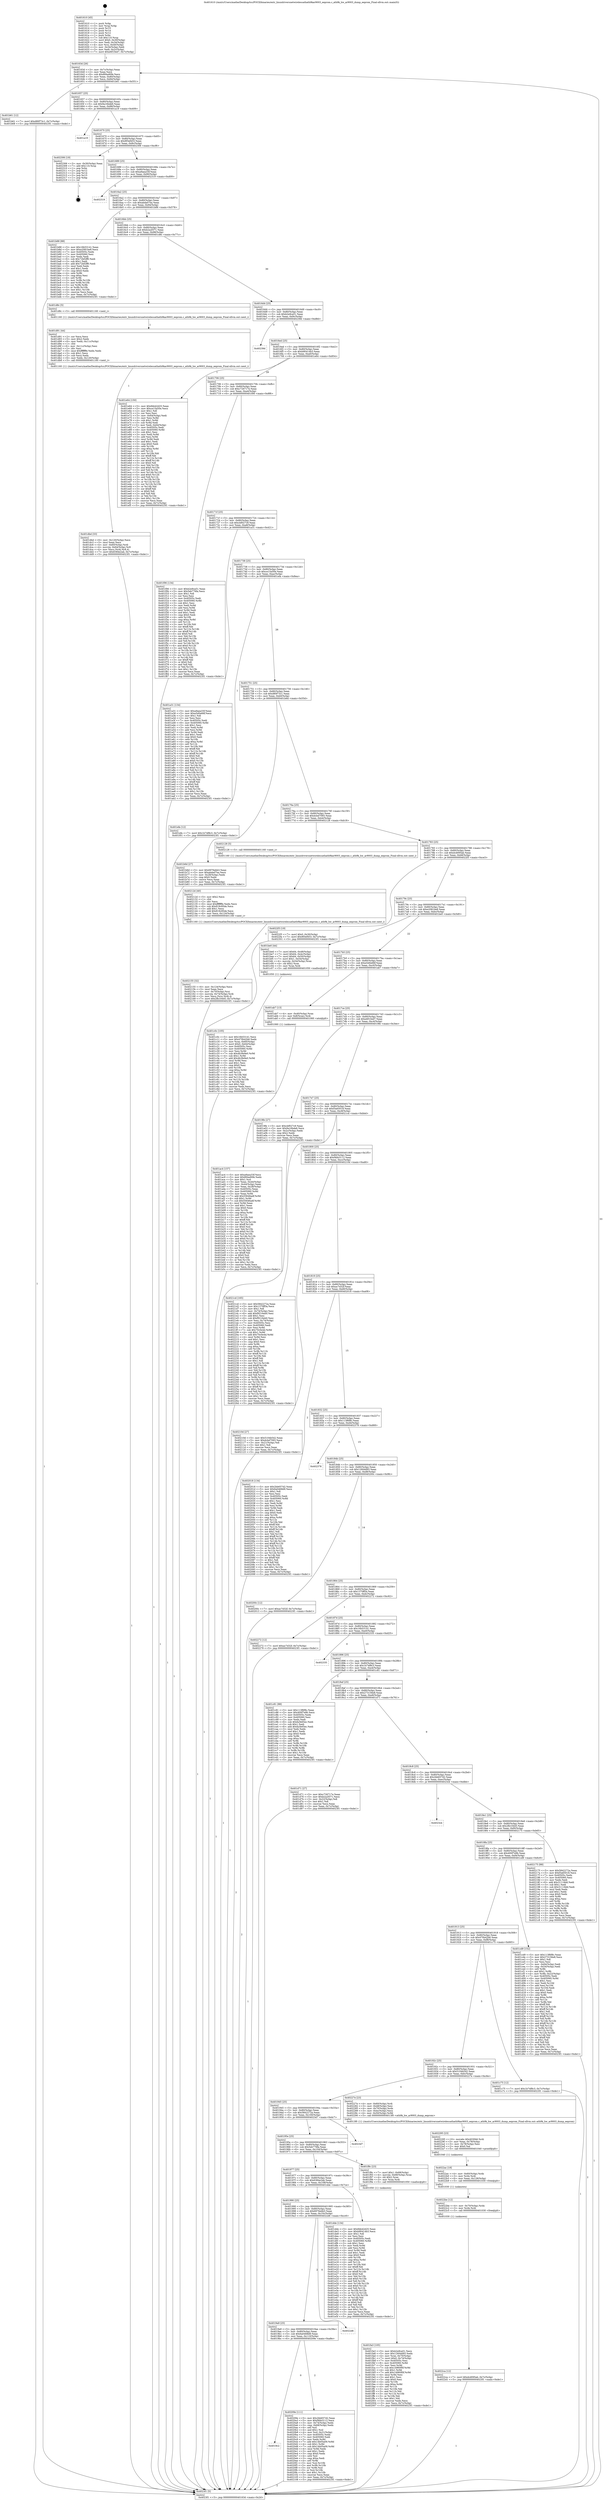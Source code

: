 digraph "0x401610" {
  label = "0x401610 (/mnt/c/Users/mathe/Desktop/tcc/POCII/binaries/extr_linuxdriversnetwirelessathath9kar9003_eeprom.c_ath9k_hw_ar9003_dump_eeprom_Final-ollvm.out::main(0))"
  labelloc = "t"
  node[shape=record]

  Entry [label="",width=0.3,height=0.3,shape=circle,fillcolor=black,style=filled]
  "0x40163d" [label="{
     0x40163d [26]\l
     | [instrs]\l
     &nbsp;&nbsp;0x40163d \<+3\>: mov -0x7c(%rbp),%eax\l
     &nbsp;&nbsp;0x401640 \<+2\>: mov %eax,%ecx\l
     &nbsp;&nbsp;0x401642 \<+6\>: sub $0x894a90fe,%ecx\l
     &nbsp;&nbsp;0x401648 \<+3\>: mov %eax,-0x80(%rbp)\l
     &nbsp;&nbsp;0x40164b \<+6\>: mov %ecx,-0x84(%rbp)\l
     &nbsp;&nbsp;0x401651 \<+6\>: je 0000000000401b61 \<main+0x551\>\l
  }"]
  "0x401b61" [label="{
     0x401b61 [12]\l
     | [instrs]\l
     &nbsp;&nbsp;0x401b61 \<+7\>: movl $0xd80f73c1,-0x7c(%rbp)\l
     &nbsp;&nbsp;0x401b68 \<+5\>: jmp 00000000004023f1 \<main+0xde1\>\l
  }"]
  "0x401657" [label="{
     0x401657 [25]\l
     | [instrs]\l
     &nbsp;&nbsp;0x401657 \<+5\>: jmp 000000000040165c \<main+0x4c\>\l
     &nbsp;&nbsp;0x40165c \<+3\>: mov -0x80(%rbp),%eax\l
     &nbsp;&nbsp;0x40165f \<+5\>: sub $0x9a16bde6,%eax\l
     &nbsp;&nbsp;0x401664 \<+6\>: mov %eax,-0x88(%rbp)\l
     &nbsp;&nbsp;0x40166a \<+6\>: je 0000000000401a19 \<main+0x409\>\l
  }"]
  Exit [label="",width=0.3,height=0.3,shape=circle,fillcolor=black,style=filled,peripheries=2]
  "0x401a19" [label="{
     0x401a19\l
  }", style=dashed]
  "0x401670" [label="{
     0x401670 [25]\l
     | [instrs]\l
     &nbsp;&nbsp;0x401670 \<+5\>: jmp 0000000000401675 \<main+0x65\>\l
     &nbsp;&nbsp;0x401675 \<+3\>: mov -0x80(%rbp),%eax\l
     &nbsp;&nbsp;0x401678 \<+5\>: sub $0x9f3ef453,%eax\l
     &nbsp;&nbsp;0x40167d \<+6\>: mov %eax,-0x8c(%rbp)\l
     &nbsp;&nbsp;0x401683 \<+6\>: je 0000000000402306 \<main+0xcf6\>\l
  }"]
  "0x4022ca" [label="{
     0x4022ca [12]\l
     | [instrs]\l
     &nbsp;&nbsp;0x4022ca \<+7\>: movl $0xdcd095ab,-0x7c(%rbp)\l
     &nbsp;&nbsp;0x4022d1 \<+5\>: jmp 00000000004023f1 \<main+0xde1\>\l
  }"]
  "0x402306" [label="{
     0x402306 [19]\l
     | [instrs]\l
     &nbsp;&nbsp;0x402306 \<+3\>: mov -0x30(%rbp),%eax\l
     &nbsp;&nbsp;0x402309 \<+7\>: add $0x110,%rsp\l
     &nbsp;&nbsp;0x402310 \<+1\>: pop %rbx\l
     &nbsp;&nbsp;0x402311 \<+2\>: pop %r12\l
     &nbsp;&nbsp;0x402313 \<+2\>: pop %r14\l
     &nbsp;&nbsp;0x402315 \<+2\>: pop %r15\l
     &nbsp;&nbsp;0x402317 \<+1\>: pop %rbp\l
     &nbsp;&nbsp;0x402318 \<+1\>: ret\l
  }"]
  "0x401689" [label="{
     0x401689 [25]\l
     | [instrs]\l
     &nbsp;&nbsp;0x401689 \<+5\>: jmp 000000000040168e \<main+0x7e\>\l
     &nbsp;&nbsp;0x40168e \<+3\>: mov -0x80(%rbp),%eax\l
     &nbsp;&nbsp;0x401691 \<+5\>: sub $0xa9aea33f,%eax\l
     &nbsp;&nbsp;0x401696 \<+6\>: mov %eax,-0x90(%rbp)\l
     &nbsp;&nbsp;0x40169c \<+6\>: je 0000000000402319 \<main+0xd09\>\l
  }"]
  "0x4022be" [label="{
     0x4022be [12]\l
     | [instrs]\l
     &nbsp;&nbsp;0x4022be \<+4\>: mov -0x70(%rbp),%rdx\l
     &nbsp;&nbsp;0x4022c2 \<+3\>: mov %rdx,%rdi\l
     &nbsp;&nbsp;0x4022c5 \<+5\>: call 0000000000401030 \<free@plt\>\l
     | [calls]\l
     &nbsp;&nbsp;0x401030 \{1\} (unknown)\l
  }"]
  "0x402319" [label="{
     0x402319\l
  }", style=dashed]
  "0x4016a2" [label="{
     0x4016a2 [25]\l
     | [instrs]\l
     &nbsp;&nbsp;0x4016a2 \<+5\>: jmp 00000000004016a7 \<main+0x97\>\l
     &nbsp;&nbsp;0x4016a7 \<+3\>: mov -0x80(%rbp),%eax\l
     &nbsp;&nbsp;0x4016aa \<+5\>: sub $0xabda07ea,%eax\l
     &nbsp;&nbsp;0x4016af \<+6\>: mov %eax,-0x94(%rbp)\l
     &nbsp;&nbsp;0x4016b5 \<+6\>: je 0000000000401b88 \<main+0x578\>\l
  }"]
  "0x4022ac" [label="{
     0x4022ac [18]\l
     | [instrs]\l
     &nbsp;&nbsp;0x4022ac \<+4\>: mov -0x60(%rbp),%rdx\l
     &nbsp;&nbsp;0x4022b0 \<+3\>: mov %rdx,%rdi\l
     &nbsp;&nbsp;0x4022b3 \<+6\>: mov %eax,-0x128(%rbp)\l
     &nbsp;&nbsp;0x4022b9 \<+5\>: call 0000000000401030 \<free@plt\>\l
     | [calls]\l
     &nbsp;&nbsp;0x401030 \{1\} (unknown)\l
  }"]
  "0x401b88" [label="{
     0x401b88 [88]\l
     | [instrs]\l
     &nbsp;&nbsp;0x401b88 \<+5\>: mov $0x16b53141,%eax\l
     &nbsp;&nbsp;0x401b8d \<+5\>: mov $0xe2081be8,%ecx\l
     &nbsp;&nbsp;0x401b92 \<+7\>: mov 0x40505c,%edx\l
     &nbsp;&nbsp;0x401b99 \<+7\>: mov 0x405060,%esi\l
     &nbsp;&nbsp;0x401ba0 \<+2\>: mov %edx,%edi\l
     &nbsp;&nbsp;0x401ba2 \<+6\>: sub $0x72bf2ff0,%edi\l
     &nbsp;&nbsp;0x401ba8 \<+3\>: sub $0x1,%edi\l
     &nbsp;&nbsp;0x401bab \<+6\>: add $0x72bf2ff0,%edi\l
     &nbsp;&nbsp;0x401bb1 \<+3\>: imul %edi,%edx\l
     &nbsp;&nbsp;0x401bb4 \<+3\>: and $0x1,%edx\l
     &nbsp;&nbsp;0x401bb7 \<+3\>: cmp $0x0,%edx\l
     &nbsp;&nbsp;0x401bba \<+4\>: sete %r8b\l
     &nbsp;&nbsp;0x401bbe \<+3\>: cmp $0xa,%esi\l
     &nbsp;&nbsp;0x401bc1 \<+4\>: setl %r9b\l
     &nbsp;&nbsp;0x401bc5 \<+3\>: mov %r8b,%r10b\l
     &nbsp;&nbsp;0x401bc8 \<+3\>: and %r9b,%r10b\l
     &nbsp;&nbsp;0x401bcb \<+3\>: xor %r9b,%r8b\l
     &nbsp;&nbsp;0x401bce \<+3\>: or %r8b,%r10b\l
     &nbsp;&nbsp;0x401bd1 \<+4\>: test $0x1,%r10b\l
     &nbsp;&nbsp;0x401bd5 \<+3\>: cmovne %ecx,%eax\l
     &nbsp;&nbsp;0x401bd8 \<+3\>: mov %eax,-0x7c(%rbp)\l
     &nbsp;&nbsp;0x401bdb \<+5\>: jmp 00000000004023f1 \<main+0xde1\>\l
  }"]
  "0x4016bb" [label="{
     0x4016bb [25]\l
     | [instrs]\l
     &nbsp;&nbsp;0x4016bb \<+5\>: jmp 00000000004016c0 \<main+0xb0\>\l
     &nbsp;&nbsp;0x4016c0 \<+3\>: mov -0x80(%rbp),%eax\l
     &nbsp;&nbsp;0x4016c3 \<+5\>: sub $0xb2a2f371,%eax\l
     &nbsp;&nbsp;0x4016c8 \<+6\>: mov %eax,-0x98(%rbp)\l
     &nbsp;&nbsp;0x4016ce \<+6\>: je 0000000000401d8c \<main+0x77c\>\l
  }"]
  "0x402295" [label="{
     0x402295 [23]\l
     | [instrs]\l
     &nbsp;&nbsp;0x402295 \<+10\>: movabs $0x4030b6,%rdi\l
     &nbsp;&nbsp;0x40229f \<+3\>: mov %eax,-0x78(%rbp)\l
     &nbsp;&nbsp;0x4022a2 \<+3\>: mov -0x78(%rbp),%esi\l
     &nbsp;&nbsp;0x4022a5 \<+2\>: mov $0x0,%al\l
     &nbsp;&nbsp;0x4022a7 \<+5\>: call 0000000000401040 \<printf@plt\>\l
     | [calls]\l
     &nbsp;&nbsp;0x401040 \{1\} (unknown)\l
  }"]
  "0x401d8c" [label="{
     0x401d8c [5]\l
     | [instrs]\l
     &nbsp;&nbsp;0x401d8c \<+5\>: call 0000000000401160 \<next_i\>\l
     | [calls]\l
     &nbsp;&nbsp;0x401160 \{1\} (/mnt/c/Users/mathe/Desktop/tcc/POCII/binaries/extr_linuxdriversnetwirelessathath9kar9003_eeprom.c_ath9k_hw_ar9003_dump_eeprom_Final-ollvm.out::next_i)\l
  }"]
  "0x4016d4" [label="{
     0x4016d4 [25]\l
     | [instrs]\l
     &nbsp;&nbsp;0x4016d4 \<+5\>: jmp 00000000004016d9 \<main+0xc9\>\l
     &nbsp;&nbsp;0x4016d9 \<+3\>: mov -0x80(%rbp),%eax\l
     &nbsp;&nbsp;0x4016dc \<+5\>: sub $0xb2e9ca51,%eax\l
     &nbsp;&nbsp;0x4016e1 \<+6\>: mov %eax,-0x9c(%rbp)\l
     &nbsp;&nbsp;0x4016e7 \<+6\>: je 000000000040239d \<main+0xd8d\>\l
  }"]
  "0x402155" [label="{
     0x402155 [32]\l
     | [instrs]\l
     &nbsp;&nbsp;0x402155 \<+6\>: mov -0x124(%rbp),%ecx\l
     &nbsp;&nbsp;0x40215b \<+3\>: imul %eax,%ecx\l
     &nbsp;&nbsp;0x40215e \<+4\>: mov -0x70(%rbp),%rsi\l
     &nbsp;&nbsp;0x402162 \<+4\>: movslq -0x74(%rbp),%rdi\l
     &nbsp;&nbsp;0x402166 \<+3\>: mov %ecx,(%rsi,%rdi,4)\l
     &nbsp;&nbsp;0x402169 \<+7\>: movl $0x2fb10445,-0x7c(%rbp)\l
     &nbsp;&nbsp;0x402170 \<+5\>: jmp 00000000004023f1 \<main+0xde1\>\l
  }"]
  "0x40239d" [label="{
     0x40239d\l
  }", style=dashed]
  "0x4016ed" [label="{
     0x4016ed [25]\l
     | [instrs]\l
     &nbsp;&nbsp;0x4016ed \<+5\>: jmp 00000000004016f2 \<main+0xe2\>\l
     &nbsp;&nbsp;0x4016f2 \<+3\>: mov -0x80(%rbp),%eax\l
     &nbsp;&nbsp;0x4016f5 \<+5\>: sub $0xb90414b3,%eax\l
     &nbsp;&nbsp;0x4016fa \<+6\>: mov %eax,-0xa0(%rbp)\l
     &nbsp;&nbsp;0x401700 \<+6\>: je 0000000000401e64 \<main+0x854\>\l
  }"]
  "0x40212d" [label="{
     0x40212d [40]\l
     | [instrs]\l
     &nbsp;&nbsp;0x40212d \<+5\>: mov $0x2,%ecx\l
     &nbsp;&nbsp;0x402132 \<+1\>: cltd\l
     &nbsp;&nbsp;0x402133 \<+2\>: idiv %ecx\l
     &nbsp;&nbsp;0x402135 \<+6\>: imul $0xfffffffe,%edx,%ecx\l
     &nbsp;&nbsp;0x40213b \<+6\>: sub $0x819c95de,%ecx\l
     &nbsp;&nbsp;0x402141 \<+3\>: add $0x1,%ecx\l
     &nbsp;&nbsp;0x402144 \<+6\>: add $0x819c95de,%ecx\l
     &nbsp;&nbsp;0x40214a \<+6\>: mov %ecx,-0x124(%rbp)\l
     &nbsp;&nbsp;0x402150 \<+5\>: call 0000000000401160 \<next_i\>\l
     | [calls]\l
     &nbsp;&nbsp;0x401160 \{1\} (/mnt/c/Users/mathe/Desktop/tcc/POCII/binaries/extr_linuxdriversnetwirelessathath9kar9003_eeprom.c_ath9k_hw_ar9003_dump_eeprom_Final-ollvm.out::next_i)\l
  }"]
  "0x401e64" [label="{
     0x401e64 [150]\l
     | [instrs]\l
     &nbsp;&nbsp;0x401e64 \<+5\>: mov $0x6bb42d25,%eax\l
     &nbsp;&nbsp;0x401e69 \<+5\>: mov $0xce15a50e,%ecx\l
     &nbsp;&nbsp;0x401e6e \<+2\>: mov $0x1,%dl\l
     &nbsp;&nbsp;0x401e70 \<+2\>: xor %esi,%esi\l
     &nbsp;&nbsp;0x401e72 \<+3\>: mov -0x64(%rbp),%edi\l
     &nbsp;&nbsp;0x401e75 \<+3\>: mov %esi,%r8d\l
     &nbsp;&nbsp;0x401e78 \<+4\>: sub $0x1,%r8d\l
     &nbsp;&nbsp;0x401e7c \<+3\>: sub %r8d,%edi\l
     &nbsp;&nbsp;0x401e7f \<+3\>: mov %edi,-0x64(%rbp)\l
     &nbsp;&nbsp;0x401e82 \<+7\>: mov 0x40505c,%edi\l
     &nbsp;&nbsp;0x401e89 \<+8\>: mov 0x405060,%r8d\l
     &nbsp;&nbsp;0x401e91 \<+3\>: sub $0x1,%esi\l
     &nbsp;&nbsp;0x401e94 \<+3\>: mov %edi,%r9d\l
     &nbsp;&nbsp;0x401e97 \<+3\>: add %esi,%r9d\l
     &nbsp;&nbsp;0x401e9a \<+4\>: imul %r9d,%edi\l
     &nbsp;&nbsp;0x401e9e \<+3\>: and $0x1,%edi\l
     &nbsp;&nbsp;0x401ea1 \<+3\>: cmp $0x0,%edi\l
     &nbsp;&nbsp;0x401ea4 \<+4\>: sete %r10b\l
     &nbsp;&nbsp;0x401ea8 \<+4\>: cmp $0xa,%r8d\l
     &nbsp;&nbsp;0x401eac \<+4\>: setl %r11b\l
     &nbsp;&nbsp;0x401eb0 \<+3\>: mov %r10b,%bl\l
     &nbsp;&nbsp;0x401eb3 \<+3\>: xor $0xff,%bl\l
     &nbsp;&nbsp;0x401eb6 \<+3\>: mov %r11b,%r14b\l
     &nbsp;&nbsp;0x401eb9 \<+4\>: xor $0xff,%r14b\l
     &nbsp;&nbsp;0x401ebd \<+3\>: xor $0x0,%dl\l
     &nbsp;&nbsp;0x401ec0 \<+3\>: mov %bl,%r15b\l
     &nbsp;&nbsp;0x401ec3 \<+4\>: and $0x0,%r15b\l
     &nbsp;&nbsp;0x401ec7 \<+3\>: and %dl,%r10b\l
     &nbsp;&nbsp;0x401eca \<+3\>: mov %r14b,%r12b\l
     &nbsp;&nbsp;0x401ecd \<+4\>: and $0x0,%r12b\l
     &nbsp;&nbsp;0x401ed1 \<+3\>: and %dl,%r11b\l
     &nbsp;&nbsp;0x401ed4 \<+3\>: or %r10b,%r15b\l
     &nbsp;&nbsp;0x401ed7 \<+3\>: or %r11b,%r12b\l
     &nbsp;&nbsp;0x401eda \<+3\>: xor %r12b,%r15b\l
     &nbsp;&nbsp;0x401edd \<+3\>: or %r14b,%bl\l
     &nbsp;&nbsp;0x401ee0 \<+3\>: xor $0xff,%bl\l
     &nbsp;&nbsp;0x401ee3 \<+3\>: or $0x0,%dl\l
     &nbsp;&nbsp;0x401ee6 \<+2\>: and %dl,%bl\l
     &nbsp;&nbsp;0x401ee8 \<+3\>: or %bl,%r15b\l
     &nbsp;&nbsp;0x401eeb \<+4\>: test $0x1,%r15b\l
     &nbsp;&nbsp;0x401eef \<+3\>: cmovne %ecx,%eax\l
     &nbsp;&nbsp;0x401ef2 \<+3\>: mov %eax,-0x7c(%rbp)\l
     &nbsp;&nbsp;0x401ef5 \<+5\>: jmp 00000000004023f1 \<main+0xde1\>\l
  }"]
  "0x401706" [label="{
     0x401706 [25]\l
     | [instrs]\l
     &nbsp;&nbsp;0x401706 \<+5\>: jmp 000000000040170b \<main+0xfb\>\l
     &nbsp;&nbsp;0x40170b \<+3\>: mov -0x80(%rbp),%eax\l
     &nbsp;&nbsp;0x40170e \<+5\>: sub $0xc726717e,%eax\l
     &nbsp;&nbsp;0x401713 \<+6\>: mov %eax,-0xa4(%rbp)\l
     &nbsp;&nbsp;0x401719 \<+6\>: je 0000000000401f06 \<main+0x8f6\>\l
  }"]
  "0x4019c2" [label="{
     0x4019c2\l
  }", style=dashed]
  "0x401f06" [label="{
     0x401f06 [134]\l
     | [instrs]\l
     &nbsp;&nbsp;0x401f06 \<+5\>: mov $0xb2e9ca51,%eax\l
     &nbsp;&nbsp;0x401f0b \<+5\>: mov $0x5eb776fa,%ecx\l
     &nbsp;&nbsp;0x401f10 \<+2\>: mov $0x1,%dl\l
     &nbsp;&nbsp;0x401f12 \<+2\>: xor %esi,%esi\l
     &nbsp;&nbsp;0x401f14 \<+7\>: mov 0x40505c,%edi\l
     &nbsp;&nbsp;0x401f1b \<+8\>: mov 0x405060,%r8d\l
     &nbsp;&nbsp;0x401f23 \<+3\>: sub $0x1,%esi\l
     &nbsp;&nbsp;0x401f26 \<+3\>: mov %edi,%r9d\l
     &nbsp;&nbsp;0x401f29 \<+3\>: add %esi,%r9d\l
     &nbsp;&nbsp;0x401f2c \<+4\>: imul %r9d,%edi\l
     &nbsp;&nbsp;0x401f30 \<+3\>: and $0x1,%edi\l
     &nbsp;&nbsp;0x401f33 \<+3\>: cmp $0x0,%edi\l
     &nbsp;&nbsp;0x401f36 \<+4\>: sete %r10b\l
     &nbsp;&nbsp;0x401f3a \<+4\>: cmp $0xa,%r8d\l
     &nbsp;&nbsp;0x401f3e \<+4\>: setl %r11b\l
     &nbsp;&nbsp;0x401f42 \<+3\>: mov %r10b,%bl\l
     &nbsp;&nbsp;0x401f45 \<+3\>: xor $0xff,%bl\l
     &nbsp;&nbsp;0x401f48 \<+3\>: mov %r11b,%r14b\l
     &nbsp;&nbsp;0x401f4b \<+4\>: xor $0xff,%r14b\l
     &nbsp;&nbsp;0x401f4f \<+3\>: xor $0x0,%dl\l
     &nbsp;&nbsp;0x401f52 \<+3\>: mov %bl,%r15b\l
     &nbsp;&nbsp;0x401f55 \<+4\>: and $0x0,%r15b\l
     &nbsp;&nbsp;0x401f59 \<+3\>: and %dl,%r10b\l
     &nbsp;&nbsp;0x401f5c \<+3\>: mov %r14b,%r12b\l
     &nbsp;&nbsp;0x401f5f \<+4\>: and $0x0,%r12b\l
     &nbsp;&nbsp;0x401f63 \<+3\>: and %dl,%r11b\l
     &nbsp;&nbsp;0x401f66 \<+3\>: or %r10b,%r15b\l
     &nbsp;&nbsp;0x401f69 \<+3\>: or %r11b,%r12b\l
     &nbsp;&nbsp;0x401f6c \<+3\>: xor %r12b,%r15b\l
     &nbsp;&nbsp;0x401f6f \<+3\>: or %r14b,%bl\l
     &nbsp;&nbsp;0x401f72 \<+3\>: xor $0xff,%bl\l
     &nbsp;&nbsp;0x401f75 \<+3\>: or $0x0,%dl\l
     &nbsp;&nbsp;0x401f78 \<+2\>: and %dl,%bl\l
     &nbsp;&nbsp;0x401f7a \<+3\>: or %bl,%r15b\l
     &nbsp;&nbsp;0x401f7d \<+4\>: test $0x1,%r15b\l
     &nbsp;&nbsp;0x401f81 \<+3\>: cmovne %ecx,%eax\l
     &nbsp;&nbsp;0x401f84 \<+3\>: mov %eax,-0x7c(%rbp)\l
     &nbsp;&nbsp;0x401f87 \<+5\>: jmp 00000000004023f1 \<main+0xde1\>\l
  }"]
  "0x40171f" [label="{
     0x40171f [25]\l
     | [instrs]\l
     &nbsp;&nbsp;0x40171f \<+5\>: jmp 0000000000401724 \<main+0x114\>\l
     &nbsp;&nbsp;0x401724 \<+3\>: mov -0x80(%rbp),%eax\l
     &nbsp;&nbsp;0x401727 \<+5\>: sub $0xcbf027c9,%eax\l
     &nbsp;&nbsp;0x40172c \<+6\>: mov %eax,-0xa8(%rbp)\l
     &nbsp;&nbsp;0x401732 \<+6\>: je 0000000000401a31 \<main+0x421\>\l
  }"]
  "0x40209e" [label="{
     0x40209e [111]\l
     | [instrs]\l
     &nbsp;&nbsp;0x40209e \<+5\>: mov $0x2bb657d2,%eax\l
     &nbsp;&nbsp;0x4020a3 \<+5\>: mov $0xf4bb3112,%ecx\l
     &nbsp;&nbsp;0x4020a8 \<+3\>: mov -0x74(%rbp),%edx\l
     &nbsp;&nbsp;0x4020ab \<+3\>: cmp -0x68(%rbp),%edx\l
     &nbsp;&nbsp;0x4020ae \<+4\>: setl %sil\l
     &nbsp;&nbsp;0x4020b2 \<+4\>: and $0x1,%sil\l
     &nbsp;&nbsp;0x4020b6 \<+4\>: mov %sil,-0x21(%rbp)\l
     &nbsp;&nbsp;0x4020ba \<+7\>: mov 0x40505c,%edx\l
     &nbsp;&nbsp;0x4020c1 \<+7\>: mov 0x405060,%edi\l
     &nbsp;&nbsp;0x4020c8 \<+3\>: mov %edx,%r8d\l
     &nbsp;&nbsp;0x4020cb \<+7\>: add $0x14b05a09,%r8d\l
     &nbsp;&nbsp;0x4020d2 \<+4\>: sub $0x1,%r8d\l
     &nbsp;&nbsp;0x4020d6 \<+7\>: sub $0x14b05a09,%r8d\l
     &nbsp;&nbsp;0x4020dd \<+4\>: imul %r8d,%edx\l
     &nbsp;&nbsp;0x4020e1 \<+3\>: and $0x1,%edx\l
     &nbsp;&nbsp;0x4020e4 \<+3\>: cmp $0x0,%edx\l
     &nbsp;&nbsp;0x4020e7 \<+4\>: sete %sil\l
     &nbsp;&nbsp;0x4020eb \<+3\>: cmp $0xa,%edi\l
     &nbsp;&nbsp;0x4020ee \<+4\>: setl %r9b\l
     &nbsp;&nbsp;0x4020f2 \<+3\>: mov %sil,%r10b\l
     &nbsp;&nbsp;0x4020f5 \<+3\>: and %r9b,%r10b\l
     &nbsp;&nbsp;0x4020f8 \<+3\>: xor %r9b,%sil\l
     &nbsp;&nbsp;0x4020fb \<+3\>: or %sil,%r10b\l
     &nbsp;&nbsp;0x4020fe \<+4\>: test $0x1,%r10b\l
     &nbsp;&nbsp;0x402102 \<+3\>: cmovne %ecx,%eax\l
     &nbsp;&nbsp;0x402105 \<+3\>: mov %eax,-0x7c(%rbp)\l
     &nbsp;&nbsp;0x402108 \<+5\>: jmp 00000000004023f1 \<main+0xde1\>\l
  }"]
  "0x401a31" [label="{
     0x401a31 [134]\l
     | [instrs]\l
     &nbsp;&nbsp;0x401a31 \<+5\>: mov $0xa9aea33f,%eax\l
     &nbsp;&nbsp;0x401a36 \<+5\>: mov $0xe5d0e66f,%ecx\l
     &nbsp;&nbsp;0x401a3b \<+2\>: mov $0x1,%dl\l
     &nbsp;&nbsp;0x401a3d \<+2\>: xor %esi,%esi\l
     &nbsp;&nbsp;0x401a3f \<+7\>: mov 0x40505c,%edi\l
     &nbsp;&nbsp;0x401a46 \<+8\>: mov 0x405060,%r8d\l
     &nbsp;&nbsp;0x401a4e \<+3\>: sub $0x1,%esi\l
     &nbsp;&nbsp;0x401a51 \<+3\>: mov %edi,%r9d\l
     &nbsp;&nbsp;0x401a54 \<+3\>: add %esi,%r9d\l
     &nbsp;&nbsp;0x401a57 \<+4\>: imul %r9d,%edi\l
     &nbsp;&nbsp;0x401a5b \<+3\>: and $0x1,%edi\l
     &nbsp;&nbsp;0x401a5e \<+3\>: cmp $0x0,%edi\l
     &nbsp;&nbsp;0x401a61 \<+4\>: sete %r10b\l
     &nbsp;&nbsp;0x401a65 \<+4\>: cmp $0xa,%r8d\l
     &nbsp;&nbsp;0x401a69 \<+4\>: setl %r11b\l
     &nbsp;&nbsp;0x401a6d \<+3\>: mov %r10b,%bl\l
     &nbsp;&nbsp;0x401a70 \<+3\>: xor $0xff,%bl\l
     &nbsp;&nbsp;0x401a73 \<+3\>: mov %r11b,%r14b\l
     &nbsp;&nbsp;0x401a76 \<+4\>: xor $0xff,%r14b\l
     &nbsp;&nbsp;0x401a7a \<+3\>: xor $0x0,%dl\l
     &nbsp;&nbsp;0x401a7d \<+3\>: mov %bl,%r15b\l
     &nbsp;&nbsp;0x401a80 \<+4\>: and $0x0,%r15b\l
     &nbsp;&nbsp;0x401a84 \<+3\>: and %dl,%r10b\l
     &nbsp;&nbsp;0x401a87 \<+3\>: mov %r14b,%r12b\l
     &nbsp;&nbsp;0x401a8a \<+4\>: and $0x0,%r12b\l
     &nbsp;&nbsp;0x401a8e \<+3\>: and %dl,%r11b\l
     &nbsp;&nbsp;0x401a91 \<+3\>: or %r10b,%r15b\l
     &nbsp;&nbsp;0x401a94 \<+3\>: or %r11b,%r12b\l
     &nbsp;&nbsp;0x401a97 \<+3\>: xor %r12b,%r15b\l
     &nbsp;&nbsp;0x401a9a \<+3\>: or %r14b,%bl\l
     &nbsp;&nbsp;0x401a9d \<+3\>: xor $0xff,%bl\l
     &nbsp;&nbsp;0x401aa0 \<+3\>: or $0x0,%dl\l
     &nbsp;&nbsp;0x401aa3 \<+2\>: and %dl,%bl\l
     &nbsp;&nbsp;0x401aa5 \<+3\>: or %bl,%r15b\l
     &nbsp;&nbsp;0x401aa8 \<+4\>: test $0x1,%r15b\l
     &nbsp;&nbsp;0x401aac \<+3\>: cmovne %ecx,%eax\l
     &nbsp;&nbsp;0x401aaf \<+3\>: mov %eax,-0x7c(%rbp)\l
     &nbsp;&nbsp;0x401ab2 \<+5\>: jmp 00000000004023f1 \<main+0xde1\>\l
  }"]
  "0x401738" [label="{
     0x401738 [25]\l
     | [instrs]\l
     &nbsp;&nbsp;0x401738 \<+5\>: jmp 000000000040173d \<main+0x12d\>\l
     &nbsp;&nbsp;0x40173d \<+3\>: mov -0x80(%rbp),%eax\l
     &nbsp;&nbsp;0x401740 \<+5\>: sub $0xce15a50e,%eax\l
     &nbsp;&nbsp;0x401745 \<+6\>: mov %eax,-0xac(%rbp)\l
     &nbsp;&nbsp;0x40174b \<+6\>: je 0000000000401efa \<main+0x8ea\>\l
  }"]
  "0x4019a9" [label="{
     0x4019a9 [25]\l
     | [instrs]\l
     &nbsp;&nbsp;0x4019a9 \<+5\>: jmp 00000000004019ae \<main+0x39e\>\l
     &nbsp;&nbsp;0x4019ae \<+3\>: mov -0x80(%rbp),%eax\l
     &nbsp;&nbsp;0x4019b1 \<+5\>: sub $0x6a0468d9,%eax\l
     &nbsp;&nbsp;0x4019b6 \<+6\>: mov %eax,-0x110(%rbp)\l
     &nbsp;&nbsp;0x4019bc \<+6\>: je 000000000040209e \<main+0xa8e\>\l
  }"]
  "0x401efa" [label="{
     0x401efa [12]\l
     | [instrs]\l
     &nbsp;&nbsp;0x401efa \<+7\>: movl $0x1b74f8c3,-0x7c(%rbp)\l
     &nbsp;&nbsp;0x401f01 \<+5\>: jmp 00000000004023f1 \<main+0xde1\>\l
  }"]
  "0x401751" [label="{
     0x401751 [25]\l
     | [instrs]\l
     &nbsp;&nbsp;0x401751 \<+5\>: jmp 0000000000401756 \<main+0x146\>\l
     &nbsp;&nbsp;0x401756 \<+3\>: mov -0x80(%rbp),%eax\l
     &nbsp;&nbsp;0x401759 \<+5\>: sub $0xd80f73c1,%eax\l
     &nbsp;&nbsp;0x40175e \<+6\>: mov %eax,-0xb0(%rbp)\l
     &nbsp;&nbsp;0x401764 \<+6\>: je 0000000000401b6d \<main+0x55d\>\l
  }"]
  "0x4022d6" [label="{
     0x4022d6\l
  }", style=dashed]
  "0x401b6d" [label="{
     0x401b6d [27]\l
     | [instrs]\l
     &nbsp;&nbsp;0x401b6d \<+5\>: mov $0x6976ebb3,%eax\l
     &nbsp;&nbsp;0x401b72 \<+5\>: mov $0xabda07ea,%ecx\l
     &nbsp;&nbsp;0x401b77 \<+3\>: mov -0x28(%rbp),%edx\l
     &nbsp;&nbsp;0x401b7a \<+3\>: cmp $0x0,%edx\l
     &nbsp;&nbsp;0x401b7d \<+3\>: cmove %ecx,%eax\l
     &nbsp;&nbsp;0x401b80 \<+3\>: mov %eax,-0x7c(%rbp)\l
     &nbsp;&nbsp;0x401b83 \<+5\>: jmp 00000000004023f1 \<main+0xde1\>\l
  }"]
  "0x40176a" [label="{
     0x40176a [25]\l
     | [instrs]\l
     &nbsp;&nbsp;0x40176a \<+5\>: jmp 000000000040176f \<main+0x15f\>\l
     &nbsp;&nbsp;0x40176f \<+3\>: mov -0x80(%rbp),%eax\l
     &nbsp;&nbsp;0x401772 \<+5\>: sub $0xdcbd7093,%eax\l
     &nbsp;&nbsp;0x401777 \<+6\>: mov %eax,-0xb4(%rbp)\l
     &nbsp;&nbsp;0x40177d \<+6\>: je 0000000000402128 \<main+0xb18\>\l
  }"]
  "0x401fa3" [label="{
     0x401fa3 [105]\l
     | [instrs]\l
     &nbsp;&nbsp;0x401fa3 \<+5\>: mov $0xb2e9ca51,%ecx\l
     &nbsp;&nbsp;0x401fa8 \<+5\>: mov $0x1260dd93,%edx\l
     &nbsp;&nbsp;0x401fad \<+4\>: mov %rax,-0x70(%rbp)\l
     &nbsp;&nbsp;0x401fb1 \<+7\>: movl $0x0,-0x74(%rbp)\l
     &nbsp;&nbsp;0x401fb8 \<+7\>: mov 0x40505c,%esi\l
     &nbsp;&nbsp;0x401fbf \<+8\>: mov 0x405060,%r8d\l
     &nbsp;&nbsp;0x401fc7 \<+3\>: mov %esi,%r9d\l
     &nbsp;&nbsp;0x401fca \<+7\>: sub $0x14960f0f,%r9d\l
     &nbsp;&nbsp;0x401fd1 \<+4\>: sub $0x1,%r9d\l
     &nbsp;&nbsp;0x401fd5 \<+7\>: add $0x14960f0f,%r9d\l
     &nbsp;&nbsp;0x401fdc \<+4\>: imul %r9d,%esi\l
     &nbsp;&nbsp;0x401fe0 \<+3\>: and $0x1,%esi\l
     &nbsp;&nbsp;0x401fe3 \<+3\>: cmp $0x0,%esi\l
     &nbsp;&nbsp;0x401fe6 \<+4\>: sete %r10b\l
     &nbsp;&nbsp;0x401fea \<+4\>: cmp $0xa,%r8d\l
     &nbsp;&nbsp;0x401fee \<+4\>: setl %r11b\l
     &nbsp;&nbsp;0x401ff2 \<+3\>: mov %r10b,%bl\l
     &nbsp;&nbsp;0x401ff5 \<+3\>: and %r11b,%bl\l
     &nbsp;&nbsp;0x401ff8 \<+3\>: xor %r11b,%r10b\l
     &nbsp;&nbsp;0x401ffb \<+3\>: or %r10b,%bl\l
     &nbsp;&nbsp;0x401ffe \<+3\>: test $0x1,%bl\l
     &nbsp;&nbsp;0x402001 \<+3\>: cmovne %edx,%ecx\l
     &nbsp;&nbsp;0x402004 \<+3\>: mov %ecx,-0x7c(%rbp)\l
     &nbsp;&nbsp;0x402007 \<+5\>: jmp 00000000004023f1 \<main+0xde1\>\l
  }"]
  "0x402128" [label="{
     0x402128 [5]\l
     | [instrs]\l
     &nbsp;&nbsp;0x402128 \<+5\>: call 0000000000401160 \<next_i\>\l
     | [calls]\l
     &nbsp;&nbsp;0x401160 \{1\} (/mnt/c/Users/mathe/Desktop/tcc/POCII/binaries/extr_linuxdriversnetwirelessathath9kar9003_eeprom.c_ath9k_hw_ar9003_dump_eeprom_Final-ollvm.out::next_i)\l
  }"]
  "0x401783" [label="{
     0x401783 [25]\l
     | [instrs]\l
     &nbsp;&nbsp;0x401783 \<+5\>: jmp 0000000000401788 \<main+0x178\>\l
     &nbsp;&nbsp;0x401788 \<+3\>: mov -0x80(%rbp),%eax\l
     &nbsp;&nbsp;0x40178b \<+5\>: sub $0xdcd095ab,%eax\l
     &nbsp;&nbsp;0x401790 \<+6\>: mov %eax,-0xb8(%rbp)\l
     &nbsp;&nbsp;0x401796 \<+6\>: je 00000000004022f3 \<main+0xce3\>\l
  }"]
  "0x401990" [label="{
     0x401990 [25]\l
     | [instrs]\l
     &nbsp;&nbsp;0x401990 \<+5\>: jmp 0000000000401995 \<main+0x385\>\l
     &nbsp;&nbsp;0x401995 \<+3\>: mov -0x80(%rbp),%eax\l
     &nbsp;&nbsp;0x401998 \<+5\>: sub $0x6976ebb3,%eax\l
     &nbsp;&nbsp;0x40199d \<+6\>: mov %eax,-0x10c(%rbp)\l
     &nbsp;&nbsp;0x4019a3 \<+6\>: je 00000000004022d6 \<main+0xcc6\>\l
  }"]
  "0x4022f3" [label="{
     0x4022f3 [19]\l
     | [instrs]\l
     &nbsp;&nbsp;0x4022f3 \<+7\>: movl $0x0,-0x30(%rbp)\l
     &nbsp;&nbsp;0x4022fa \<+7\>: movl $0x9f3ef453,-0x7c(%rbp)\l
     &nbsp;&nbsp;0x402301 \<+5\>: jmp 00000000004023f1 \<main+0xde1\>\l
  }"]
  "0x40179c" [label="{
     0x40179c [25]\l
     | [instrs]\l
     &nbsp;&nbsp;0x40179c \<+5\>: jmp 00000000004017a1 \<main+0x191\>\l
     &nbsp;&nbsp;0x4017a1 \<+3\>: mov -0x80(%rbp),%eax\l
     &nbsp;&nbsp;0x4017a4 \<+5\>: sub $0xe2081be8,%eax\l
     &nbsp;&nbsp;0x4017a9 \<+6\>: mov %eax,-0xbc(%rbp)\l
     &nbsp;&nbsp;0x4017af \<+6\>: je 0000000000401be0 \<main+0x5d0\>\l
  }"]
  "0x401dde" [label="{
     0x401dde [134]\l
     | [instrs]\l
     &nbsp;&nbsp;0x401dde \<+5\>: mov $0x6bb42d25,%eax\l
     &nbsp;&nbsp;0x401de3 \<+5\>: mov $0xb90414b3,%ecx\l
     &nbsp;&nbsp;0x401de8 \<+2\>: mov $0x1,%dl\l
     &nbsp;&nbsp;0x401dea \<+2\>: xor %esi,%esi\l
     &nbsp;&nbsp;0x401dec \<+7\>: mov 0x40505c,%edi\l
     &nbsp;&nbsp;0x401df3 \<+8\>: mov 0x405060,%r8d\l
     &nbsp;&nbsp;0x401dfb \<+3\>: sub $0x1,%esi\l
     &nbsp;&nbsp;0x401dfe \<+3\>: mov %edi,%r9d\l
     &nbsp;&nbsp;0x401e01 \<+3\>: add %esi,%r9d\l
     &nbsp;&nbsp;0x401e04 \<+4\>: imul %r9d,%edi\l
     &nbsp;&nbsp;0x401e08 \<+3\>: and $0x1,%edi\l
     &nbsp;&nbsp;0x401e0b \<+3\>: cmp $0x0,%edi\l
     &nbsp;&nbsp;0x401e0e \<+4\>: sete %r10b\l
     &nbsp;&nbsp;0x401e12 \<+4\>: cmp $0xa,%r8d\l
     &nbsp;&nbsp;0x401e16 \<+4\>: setl %r11b\l
     &nbsp;&nbsp;0x401e1a \<+3\>: mov %r10b,%bl\l
     &nbsp;&nbsp;0x401e1d \<+3\>: xor $0xff,%bl\l
     &nbsp;&nbsp;0x401e20 \<+3\>: mov %r11b,%r14b\l
     &nbsp;&nbsp;0x401e23 \<+4\>: xor $0xff,%r14b\l
     &nbsp;&nbsp;0x401e27 \<+3\>: xor $0x0,%dl\l
     &nbsp;&nbsp;0x401e2a \<+3\>: mov %bl,%r15b\l
     &nbsp;&nbsp;0x401e2d \<+4\>: and $0x0,%r15b\l
     &nbsp;&nbsp;0x401e31 \<+3\>: and %dl,%r10b\l
     &nbsp;&nbsp;0x401e34 \<+3\>: mov %r14b,%r12b\l
     &nbsp;&nbsp;0x401e37 \<+4\>: and $0x0,%r12b\l
     &nbsp;&nbsp;0x401e3b \<+3\>: and %dl,%r11b\l
     &nbsp;&nbsp;0x401e3e \<+3\>: or %r10b,%r15b\l
     &nbsp;&nbsp;0x401e41 \<+3\>: or %r11b,%r12b\l
     &nbsp;&nbsp;0x401e44 \<+3\>: xor %r12b,%r15b\l
     &nbsp;&nbsp;0x401e47 \<+3\>: or %r14b,%bl\l
     &nbsp;&nbsp;0x401e4a \<+3\>: xor $0xff,%bl\l
     &nbsp;&nbsp;0x401e4d \<+3\>: or $0x0,%dl\l
     &nbsp;&nbsp;0x401e50 \<+2\>: and %dl,%bl\l
     &nbsp;&nbsp;0x401e52 \<+3\>: or %bl,%r15b\l
     &nbsp;&nbsp;0x401e55 \<+4\>: test $0x1,%r15b\l
     &nbsp;&nbsp;0x401e59 \<+3\>: cmovne %ecx,%eax\l
     &nbsp;&nbsp;0x401e5c \<+3\>: mov %eax,-0x7c(%rbp)\l
     &nbsp;&nbsp;0x401e5f \<+5\>: jmp 00000000004023f1 \<main+0xde1\>\l
  }"]
  "0x401be0" [label="{
     0x401be0 [44]\l
     | [instrs]\l
     &nbsp;&nbsp;0x401be0 \<+7\>: movl $0x64,-0x48(%rbp)\l
     &nbsp;&nbsp;0x401be7 \<+7\>: movl $0x64,-0x4c(%rbp)\l
     &nbsp;&nbsp;0x401bee \<+7\>: movl $0x64,-0x50(%rbp)\l
     &nbsp;&nbsp;0x401bf5 \<+7\>: movl $0x1,-0x54(%rbp)\l
     &nbsp;&nbsp;0x401bfc \<+4\>: movslq -0x54(%rbp),%rax\l
     &nbsp;&nbsp;0x401c00 \<+4\>: shl $0x2,%rax\l
     &nbsp;&nbsp;0x401c04 \<+3\>: mov %rax,%rdi\l
     &nbsp;&nbsp;0x401c07 \<+5\>: call 0000000000401050 \<malloc@plt\>\l
     | [calls]\l
     &nbsp;&nbsp;0x401050 \{1\} (unknown)\l
  }"]
  "0x4017b5" [label="{
     0x4017b5 [25]\l
     | [instrs]\l
     &nbsp;&nbsp;0x4017b5 \<+5\>: jmp 00000000004017ba \<main+0x1aa\>\l
     &nbsp;&nbsp;0x4017ba \<+3\>: mov -0x80(%rbp),%eax\l
     &nbsp;&nbsp;0x4017bd \<+5\>: sub $0xe5d0e66f,%eax\l
     &nbsp;&nbsp;0x4017c2 \<+6\>: mov %eax,-0xc0(%rbp)\l
     &nbsp;&nbsp;0x4017c8 \<+6\>: je 0000000000401ab7 \<main+0x4a7\>\l
  }"]
  "0x401977" [label="{
     0x401977 [25]\l
     | [instrs]\l
     &nbsp;&nbsp;0x401977 \<+5\>: jmp 000000000040197c \<main+0x36c\>\l
     &nbsp;&nbsp;0x40197c \<+3\>: mov -0x80(%rbp),%eax\l
     &nbsp;&nbsp;0x40197f \<+5\>: sub $0x6384e2ab,%eax\l
     &nbsp;&nbsp;0x401984 \<+6\>: mov %eax,-0x108(%rbp)\l
     &nbsp;&nbsp;0x40198a \<+6\>: je 0000000000401dde \<main+0x7ce\>\l
  }"]
  "0x401ab7" [label="{
     0x401ab7 [13]\l
     | [instrs]\l
     &nbsp;&nbsp;0x401ab7 \<+4\>: mov -0x40(%rbp),%rax\l
     &nbsp;&nbsp;0x401abb \<+4\>: mov 0x8(%rax),%rdi\l
     &nbsp;&nbsp;0x401abf \<+5\>: call 0000000000401060 \<atoi@plt\>\l
     | [calls]\l
     &nbsp;&nbsp;0x401060 \{1\} (unknown)\l
  }"]
  "0x4017ce" [label="{
     0x4017ce [25]\l
     | [instrs]\l
     &nbsp;&nbsp;0x4017ce \<+5\>: jmp 00000000004017d3 \<main+0x1c3\>\l
     &nbsp;&nbsp;0x4017d3 \<+3\>: mov -0x80(%rbp),%eax\l
     &nbsp;&nbsp;0x4017d6 \<+5\>: sub $0xe6f10ed7,%eax\l
     &nbsp;&nbsp;0x4017db \<+6\>: mov %eax,-0xc4(%rbp)\l
     &nbsp;&nbsp;0x4017e1 \<+6\>: je 00000000004019fe \<main+0x3ee\>\l
  }"]
  "0x401f8c" [label="{
     0x401f8c [23]\l
     | [instrs]\l
     &nbsp;&nbsp;0x401f8c \<+7\>: movl $0x1,-0x68(%rbp)\l
     &nbsp;&nbsp;0x401f93 \<+4\>: movslq -0x68(%rbp),%rax\l
     &nbsp;&nbsp;0x401f97 \<+4\>: shl $0x2,%rax\l
     &nbsp;&nbsp;0x401f9b \<+3\>: mov %rax,%rdi\l
     &nbsp;&nbsp;0x401f9e \<+5\>: call 0000000000401050 \<malloc@plt\>\l
     | [calls]\l
     &nbsp;&nbsp;0x401050 \{1\} (unknown)\l
  }"]
  "0x4019fe" [label="{
     0x4019fe [27]\l
     | [instrs]\l
     &nbsp;&nbsp;0x4019fe \<+5\>: mov $0xcbf027c9,%eax\l
     &nbsp;&nbsp;0x401a03 \<+5\>: mov $0x9a16bde6,%ecx\l
     &nbsp;&nbsp;0x401a08 \<+3\>: mov -0x2c(%rbp),%edx\l
     &nbsp;&nbsp;0x401a0b \<+3\>: cmp $0x2,%edx\l
     &nbsp;&nbsp;0x401a0e \<+3\>: cmovne %ecx,%eax\l
     &nbsp;&nbsp;0x401a11 \<+3\>: mov %eax,-0x7c(%rbp)\l
     &nbsp;&nbsp;0x401a14 \<+5\>: jmp 00000000004023f1 \<main+0xde1\>\l
  }"]
  "0x4017e7" [label="{
     0x4017e7 [25]\l
     | [instrs]\l
     &nbsp;&nbsp;0x4017e7 \<+5\>: jmp 00000000004017ec \<main+0x1dc\>\l
     &nbsp;&nbsp;0x4017ec \<+3\>: mov -0x80(%rbp),%eax\l
     &nbsp;&nbsp;0x4017ef \<+5\>: sub $0xf3a65018,%eax\l
     &nbsp;&nbsp;0x4017f4 \<+6\>: mov %eax,-0xc8(%rbp)\l
     &nbsp;&nbsp;0x4017fa \<+6\>: je 00000000004021cd \<main+0xbbd\>\l
  }"]
  "0x4023f1" [label="{
     0x4023f1 [5]\l
     | [instrs]\l
     &nbsp;&nbsp;0x4023f1 \<+5\>: jmp 000000000040163d \<main+0x2d\>\l
  }"]
  "0x401610" [label="{
     0x401610 [45]\l
     | [instrs]\l
     &nbsp;&nbsp;0x401610 \<+1\>: push %rbp\l
     &nbsp;&nbsp;0x401611 \<+3\>: mov %rsp,%rbp\l
     &nbsp;&nbsp;0x401614 \<+2\>: push %r15\l
     &nbsp;&nbsp;0x401616 \<+2\>: push %r14\l
     &nbsp;&nbsp;0x401618 \<+2\>: push %r12\l
     &nbsp;&nbsp;0x40161a \<+1\>: push %rbx\l
     &nbsp;&nbsp;0x40161b \<+7\>: sub $0x110,%rsp\l
     &nbsp;&nbsp;0x401622 \<+7\>: movl $0x0,-0x30(%rbp)\l
     &nbsp;&nbsp;0x401629 \<+3\>: mov %edi,-0x34(%rbp)\l
     &nbsp;&nbsp;0x40162c \<+4\>: mov %rsi,-0x40(%rbp)\l
     &nbsp;&nbsp;0x401630 \<+3\>: mov -0x34(%rbp),%edi\l
     &nbsp;&nbsp;0x401633 \<+3\>: mov %edi,-0x2c(%rbp)\l
     &nbsp;&nbsp;0x401636 \<+7\>: movl $0xe6f10ed7,-0x7c(%rbp)\l
  }"]
  "0x401ac4" [label="{
     0x401ac4 [157]\l
     | [instrs]\l
     &nbsp;&nbsp;0x401ac4 \<+5\>: mov $0xa9aea33f,%ecx\l
     &nbsp;&nbsp;0x401ac9 \<+5\>: mov $0x894a90fe,%edx\l
     &nbsp;&nbsp;0x401ace \<+3\>: mov $0x1,%sil\l
     &nbsp;&nbsp;0x401ad1 \<+3\>: mov %eax,-0x44(%rbp)\l
     &nbsp;&nbsp;0x401ad4 \<+3\>: mov -0x44(%rbp),%eax\l
     &nbsp;&nbsp;0x401ad7 \<+3\>: mov %eax,-0x28(%rbp)\l
     &nbsp;&nbsp;0x401ada \<+7\>: mov 0x40505c,%eax\l
     &nbsp;&nbsp;0x401ae1 \<+8\>: mov 0x405060,%r8d\l
     &nbsp;&nbsp;0x401ae9 \<+3\>: mov %eax,%r9d\l
     &nbsp;&nbsp;0x401aec \<+7\>: add $0x55646adf,%r9d\l
     &nbsp;&nbsp;0x401af3 \<+4\>: sub $0x1,%r9d\l
     &nbsp;&nbsp;0x401af7 \<+7\>: sub $0x55646adf,%r9d\l
     &nbsp;&nbsp;0x401afe \<+4\>: imul %r9d,%eax\l
     &nbsp;&nbsp;0x401b02 \<+3\>: and $0x1,%eax\l
     &nbsp;&nbsp;0x401b05 \<+3\>: cmp $0x0,%eax\l
     &nbsp;&nbsp;0x401b08 \<+4\>: sete %r10b\l
     &nbsp;&nbsp;0x401b0c \<+4\>: cmp $0xa,%r8d\l
     &nbsp;&nbsp;0x401b10 \<+4\>: setl %r11b\l
     &nbsp;&nbsp;0x401b14 \<+3\>: mov %r10b,%bl\l
     &nbsp;&nbsp;0x401b17 \<+3\>: xor $0xff,%bl\l
     &nbsp;&nbsp;0x401b1a \<+3\>: mov %r11b,%r14b\l
     &nbsp;&nbsp;0x401b1d \<+4\>: xor $0xff,%r14b\l
     &nbsp;&nbsp;0x401b21 \<+4\>: xor $0x0,%sil\l
     &nbsp;&nbsp;0x401b25 \<+3\>: mov %bl,%r15b\l
     &nbsp;&nbsp;0x401b28 \<+4\>: and $0x0,%r15b\l
     &nbsp;&nbsp;0x401b2c \<+3\>: and %sil,%r10b\l
     &nbsp;&nbsp;0x401b2f \<+3\>: mov %r14b,%r12b\l
     &nbsp;&nbsp;0x401b32 \<+4\>: and $0x0,%r12b\l
     &nbsp;&nbsp;0x401b36 \<+3\>: and %sil,%r11b\l
     &nbsp;&nbsp;0x401b39 \<+3\>: or %r10b,%r15b\l
     &nbsp;&nbsp;0x401b3c \<+3\>: or %r11b,%r12b\l
     &nbsp;&nbsp;0x401b3f \<+3\>: xor %r12b,%r15b\l
     &nbsp;&nbsp;0x401b42 \<+3\>: or %r14b,%bl\l
     &nbsp;&nbsp;0x401b45 \<+3\>: xor $0xff,%bl\l
     &nbsp;&nbsp;0x401b48 \<+4\>: or $0x0,%sil\l
     &nbsp;&nbsp;0x401b4c \<+3\>: and %sil,%bl\l
     &nbsp;&nbsp;0x401b4f \<+3\>: or %bl,%r15b\l
     &nbsp;&nbsp;0x401b52 \<+4\>: test $0x1,%r15b\l
     &nbsp;&nbsp;0x401b56 \<+3\>: cmovne %edx,%ecx\l
     &nbsp;&nbsp;0x401b59 \<+3\>: mov %ecx,-0x7c(%rbp)\l
     &nbsp;&nbsp;0x401b5c \<+5\>: jmp 00000000004023f1 \<main+0xde1\>\l
  }"]
  "0x401c0c" [label="{
     0x401c0c [105]\l
     | [instrs]\l
     &nbsp;&nbsp;0x401c0c \<+5\>: mov $0x16b53141,%ecx\l
     &nbsp;&nbsp;0x401c11 \<+5\>: mov $0x470b42b6,%edx\l
     &nbsp;&nbsp;0x401c16 \<+4\>: mov %rax,-0x60(%rbp)\l
     &nbsp;&nbsp;0x401c1a \<+7\>: movl $0x0,-0x64(%rbp)\l
     &nbsp;&nbsp;0x401c21 \<+7\>: mov 0x40505c,%esi\l
     &nbsp;&nbsp;0x401c28 \<+8\>: mov 0x405060,%r8d\l
     &nbsp;&nbsp;0x401c30 \<+3\>: mov %esi,%r9d\l
     &nbsp;&nbsp;0x401c33 \<+7\>: sub $0x4b3fe9e0,%r9d\l
     &nbsp;&nbsp;0x401c3a \<+4\>: sub $0x1,%r9d\l
     &nbsp;&nbsp;0x401c3e \<+7\>: add $0x4b3fe9e0,%r9d\l
     &nbsp;&nbsp;0x401c45 \<+4\>: imul %r9d,%esi\l
     &nbsp;&nbsp;0x401c49 \<+3\>: and $0x1,%esi\l
     &nbsp;&nbsp;0x401c4c \<+3\>: cmp $0x0,%esi\l
     &nbsp;&nbsp;0x401c4f \<+4\>: sete %r10b\l
     &nbsp;&nbsp;0x401c53 \<+4\>: cmp $0xa,%r8d\l
     &nbsp;&nbsp;0x401c57 \<+4\>: setl %r11b\l
     &nbsp;&nbsp;0x401c5b \<+3\>: mov %r10b,%bl\l
     &nbsp;&nbsp;0x401c5e \<+3\>: and %r11b,%bl\l
     &nbsp;&nbsp;0x401c61 \<+3\>: xor %r11b,%r10b\l
     &nbsp;&nbsp;0x401c64 \<+3\>: or %r10b,%bl\l
     &nbsp;&nbsp;0x401c67 \<+3\>: test $0x1,%bl\l
     &nbsp;&nbsp;0x401c6a \<+3\>: cmovne %edx,%ecx\l
     &nbsp;&nbsp;0x401c6d \<+3\>: mov %ecx,-0x7c(%rbp)\l
     &nbsp;&nbsp;0x401c70 \<+5\>: jmp 00000000004023f1 \<main+0xde1\>\l
  }"]
  "0x40195e" [label="{
     0x40195e [25]\l
     | [instrs]\l
     &nbsp;&nbsp;0x40195e \<+5\>: jmp 0000000000401963 \<main+0x353\>\l
     &nbsp;&nbsp;0x401963 \<+3\>: mov -0x80(%rbp),%eax\l
     &nbsp;&nbsp;0x401966 \<+5\>: sub $0x5eb776fa,%eax\l
     &nbsp;&nbsp;0x40196b \<+6\>: mov %eax,-0x104(%rbp)\l
     &nbsp;&nbsp;0x401971 \<+6\>: je 0000000000401f8c \<main+0x97c\>\l
  }"]
  "0x4021cd" [label="{
     0x4021cd [165]\l
     | [instrs]\l
     &nbsp;&nbsp;0x4021cd \<+5\>: mov $0x5842272a,%eax\l
     &nbsp;&nbsp;0x4021d2 \<+5\>: mov $0x1370ff3a,%ecx\l
     &nbsp;&nbsp;0x4021d7 \<+2\>: mov $0x1,%dl\l
     &nbsp;&nbsp;0x4021d9 \<+3\>: mov -0x74(%rbp),%esi\l
     &nbsp;&nbsp;0x4021dc \<+6\>: add $0xf9216eb0,%esi\l
     &nbsp;&nbsp;0x4021e2 \<+3\>: add $0x1,%esi\l
     &nbsp;&nbsp;0x4021e5 \<+6\>: sub $0xf9216eb0,%esi\l
     &nbsp;&nbsp;0x4021eb \<+3\>: mov %esi,-0x74(%rbp)\l
     &nbsp;&nbsp;0x4021ee \<+7\>: mov 0x40505c,%esi\l
     &nbsp;&nbsp;0x4021f5 \<+7\>: mov 0x405060,%edi\l
     &nbsp;&nbsp;0x4021fc \<+3\>: mov %esi,%r8d\l
     &nbsp;&nbsp;0x4021ff \<+7\>: sub $0x70c0e4d,%r8d\l
     &nbsp;&nbsp;0x402206 \<+4\>: sub $0x1,%r8d\l
     &nbsp;&nbsp;0x40220a \<+7\>: add $0x70c0e4d,%r8d\l
     &nbsp;&nbsp;0x402211 \<+4\>: imul %r8d,%esi\l
     &nbsp;&nbsp;0x402215 \<+3\>: and $0x1,%esi\l
     &nbsp;&nbsp;0x402218 \<+3\>: cmp $0x0,%esi\l
     &nbsp;&nbsp;0x40221b \<+4\>: sete %r9b\l
     &nbsp;&nbsp;0x40221f \<+3\>: cmp $0xa,%edi\l
     &nbsp;&nbsp;0x402222 \<+4\>: setl %r10b\l
     &nbsp;&nbsp;0x402226 \<+3\>: mov %r9b,%r11b\l
     &nbsp;&nbsp;0x402229 \<+4\>: xor $0xff,%r11b\l
     &nbsp;&nbsp;0x40222d \<+3\>: mov %r10b,%bl\l
     &nbsp;&nbsp;0x402230 \<+3\>: xor $0xff,%bl\l
     &nbsp;&nbsp;0x402233 \<+3\>: xor $0x1,%dl\l
     &nbsp;&nbsp;0x402236 \<+3\>: mov %r11b,%r14b\l
     &nbsp;&nbsp;0x402239 \<+4\>: and $0xff,%r14b\l
     &nbsp;&nbsp;0x40223d \<+3\>: and %dl,%r9b\l
     &nbsp;&nbsp;0x402240 \<+3\>: mov %bl,%r15b\l
     &nbsp;&nbsp;0x402243 \<+4\>: and $0xff,%r15b\l
     &nbsp;&nbsp;0x402247 \<+3\>: and %dl,%r10b\l
     &nbsp;&nbsp;0x40224a \<+3\>: or %r9b,%r14b\l
     &nbsp;&nbsp;0x40224d \<+3\>: or %r10b,%r15b\l
     &nbsp;&nbsp;0x402250 \<+3\>: xor %r15b,%r14b\l
     &nbsp;&nbsp;0x402253 \<+3\>: or %bl,%r11b\l
     &nbsp;&nbsp;0x402256 \<+4\>: xor $0xff,%r11b\l
     &nbsp;&nbsp;0x40225a \<+3\>: or $0x1,%dl\l
     &nbsp;&nbsp;0x40225d \<+3\>: and %dl,%r11b\l
     &nbsp;&nbsp;0x402260 \<+3\>: or %r11b,%r14b\l
     &nbsp;&nbsp;0x402263 \<+4\>: test $0x1,%r14b\l
     &nbsp;&nbsp;0x402267 \<+3\>: cmovne %ecx,%eax\l
     &nbsp;&nbsp;0x40226a \<+3\>: mov %eax,-0x7c(%rbp)\l
     &nbsp;&nbsp;0x40226d \<+5\>: jmp 00000000004023f1 \<main+0xde1\>\l
  }"]
  "0x401800" [label="{
     0x401800 [25]\l
     | [instrs]\l
     &nbsp;&nbsp;0x401800 \<+5\>: jmp 0000000000401805 \<main+0x1f5\>\l
     &nbsp;&nbsp;0x401805 \<+3\>: mov -0x80(%rbp),%eax\l
     &nbsp;&nbsp;0x401808 \<+5\>: sub $0xf4bb3112,%eax\l
     &nbsp;&nbsp;0x40180d \<+6\>: mov %eax,-0xcc(%rbp)\l
     &nbsp;&nbsp;0x401813 \<+6\>: je 000000000040210d \<main+0xafd\>\l
  }"]
  "0x4023d7" [label="{
     0x4023d7\l
  }", style=dashed]
  "0x40210d" [label="{
     0x40210d [27]\l
     | [instrs]\l
     &nbsp;&nbsp;0x40210d \<+5\>: mov $0x5104b542,%eax\l
     &nbsp;&nbsp;0x402112 \<+5\>: mov $0xdcbd7093,%ecx\l
     &nbsp;&nbsp;0x402117 \<+3\>: mov -0x21(%rbp),%dl\l
     &nbsp;&nbsp;0x40211a \<+3\>: test $0x1,%dl\l
     &nbsp;&nbsp;0x40211d \<+3\>: cmovne %ecx,%eax\l
     &nbsp;&nbsp;0x402120 \<+3\>: mov %eax,-0x7c(%rbp)\l
     &nbsp;&nbsp;0x402123 \<+5\>: jmp 00000000004023f1 \<main+0xde1\>\l
  }"]
  "0x401819" [label="{
     0x401819 [25]\l
     | [instrs]\l
     &nbsp;&nbsp;0x401819 \<+5\>: jmp 000000000040181e \<main+0x20e\>\l
     &nbsp;&nbsp;0x40181e \<+3\>: mov -0x80(%rbp),%eax\l
     &nbsp;&nbsp;0x401821 \<+5\>: sub $0xac7d32f,%eax\l
     &nbsp;&nbsp;0x401826 \<+6\>: mov %eax,-0xd0(%rbp)\l
     &nbsp;&nbsp;0x40182c \<+6\>: je 0000000000402018 \<main+0xa08\>\l
  }"]
  "0x401945" [label="{
     0x401945 [25]\l
     | [instrs]\l
     &nbsp;&nbsp;0x401945 \<+5\>: jmp 000000000040194a \<main+0x33a\>\l
     &nbsp;&nbsp;0x40194a \<+3\>: mov -0x80(%rbp),%eax\l
     &nbsp;&nbsp;0x40194d \<+5\>: sub $0x5842272a,%eax\l
     &nbsp;&nbsp;0x401952 \<+6\>: mov %eax,-0x100(%rbp)\l
     &nbsp;&nbsp;0x401958 \<+6\>: je 00000000004023d7 \<main+0xdc7\>\l
  }"]
  "0x402018" [label="{
     0x402018 [134]\l
     | [instrs]\l
     &nbsp;&nbsp;0x402018 \<+5\>: mov $0x2bb657d2,%eax\l
     &nbsp;&nbsp;0x40201d \<+5\>: mov $0x6a0468d9,%ecx\l
     &nbsp;&nbsp;0x402022 \<+2\>: mov $0x1,%dl\l
     &nbsp;&nbsp;0x402024 \<+2\>: xor %esi,%esi\l
     &nbsp;&nbsp;0x402026 \<+7\>: mov 0x40505c,%edi\l
     &nbsp;&nbsp;0x40202d \<+8\>: mov 0x405060,%r8d\l
     &nbsp;&nbsp;0x402035 \<+3\>: sub $0x1,%esi\l
     &nbsp;&nbsp;0x402038 \<+3\>: mov %edi,%r9d\l
     &nbsp;&nbsp;0x40203b \<+3\>: add %esi,%r9d\l
     &nbsp;&nbsp;0x40203e \<+4\>: imul %r9d,%edi\l
     &nbsp;&nbsp;0x402042 \<+3\>: and $0x1,%edi\l
     &nbsp;&nbsp;0x402045 \<+3\>: cmp $0x0,%edi\l
     &nbsp;&nbsp;0x402048 \<+4\>: sete %r10b\l
     &nbsp;&nbsp;0x40204c \<+4\>: cmp $0xa,%r8d\l
     &nbsp;&nbsp;0x402050 \<+4\>: setl %r11b\l
     &nbsp;&nbsp;0x402054 \<+3\>: mov %r10b,%bl\l
     &nbsp;&nbsp;0x402057 \<+3\>: xor $0xff,%bl\l
     &nbsp;&nbsp;0x40205a \<+3\>: mov %r11b,%r14b\l
     &nbsp;&nbsp;0x40205d \<+4\>: xor $0xff,%r14b\l
     &nbsp;&nbsp;0x402061 \<+3\>: xor $0x1,%dl\l
     &nbsp;&nbsp;0x402064 \<+3\>: mov %bl,%r15b\l
     &nbsp;&nbsp;0x402067 \<+4\>: and $0xff,%r15b\l
     &nbsp;&nbsp;0x40206b \<+3\>: and %dl,%r10b\l
     &nbsp;&nbsp;0x40206e \<+3\>: mov %r14b,%r12b\l
     &nbsp;&nbsp;0x402071 \<+4\>: and $0xff,%r12b\l
     &nbsp;&nbsp;0x402075 \<+3\>: and %dl,%r11b\l
     &nbsp;&nbsp;0x402078 \<+3\>: or %r10b,%r15b\l
     &nbsp;&nbsp;0x40207b \<+3\>: or %r11b,%r12b\l
     &nbsp;&nbsp;0x40207e \<+3\>: xor %r12b,%r15b\l
     &nbsp;&nbsp;0x402081 \<+3\>: or %r14b,%bl\l
     &nbsp;&nbsp;0x402084 \<+3\>: xor $0xff,%bl\l
     &nbsp;&nbsp;0x402087 \<+3\>: or $0x1,%dl\l
     &nbsp;&nbsp;0x40208a \<+2\>: and %dl,%bl\l
     &nbsp;&nbsp;0x40208c \<+3\>: or %bl,%r15b\l
     &nbsp;&nbsp;0x40208f \<+4\>: test $0x1,%r15b\l
     &nbsp;&nbsp;0x402093 \<+3\>: cmovne %ecx,%eax\l
     &nbsp;&nbsp;0x402096 \<+3\>: mov %eax,-0x7c(%rbp)\l
     &nbsp;&nbsp;0x402099 \<+5\>: jmp 00000000004023f1 \<main+0xde1\>\l
  }"]
  "0x401832" [label="{
     0x401832 [25]\l
     | [instrs]\l
     &nbsp;&nbsp;0x401832 \<+5\>: jmp 0000000000401837 \<main+0x227\>\l
     &nbsp;&nbsp;0x401837 \<+3\>: mov -0x80(%rbp),%eax\l
     &nbsp;&nbsp;0x40183a \<+5\>: sub $0x113f6f8c,%eax\l
     &nbsp;&nbsp;0x40183f \<+6\>: mov %eax,-0xd4(%rbp)\l
     &nbsp;&nbsp;0x401845 \<+6\>: je 0000000000402378 \<main+0xd68\>\l
  }"]
  "0x40227e" [label="{
     0x40227e [23]\l
     | [instrs]\l
     &nbsp;&nbsp;0x40227e \<+4\>: mov -0x60(%rbp),%rdi\l
     &nbsp;&nbsp;0x402282 \<+3\>: mov -0x48(%rbp),%esi\l
     &nbsp;&nbsp;0x402285 \<+4\>: mov -0x70(%rbp),%rdx\l
     &nbsp;&nbsp;0x402289 \<+3\>: mov -0x4c(%rbp),%ecx\l
     &nbsp;&nbsp;0x40228c \<+4\>: mov -0x50(%rbp),%r8d\l
     &nbsp;&nbsp;0x402290 \<+5\>: call 00000000004013f0 \<ath9k_hw_ar9003_dump_eeprom\>\l
     | [calls]\l
     &nbsp;&nbsp;0x4013f0 \{1\} (/mnt/c/Users/mathe/Desktop/tcc/POCII/binaries/extr_linuxdriversnetwirelessathath9kar9003_eeprom.c_ath9k_hw_ar9003_dump_eeprom_Final-ollvm.out::ath9k_hw_ar9003_dump_eeprom)\l
  }"]
  "0x402378" [label="{
     0x402378\l
  }", style=dashed]
  "0x40184b" [label="{
     0x40184b [25]\l
     | [instrs]\l
     &nbsp;&nbsp;0x40184b \<+5\>: jmp 0000000000401850 \<main+0x240\>\l
     &nbsp;&nbsp;0x401850 \<+3\>: mov -0x80(%rbp),%eax\l
     &nbsp;&nbsp;0x401853 \<+5\>: sub $0x1260dd93,%eax\l
     &nbsp;&nbsp;0x401858 \<+6\>: mov %eax,-0xd8(%rbp)\l
     &nbsp;&nbsp;0x40185e \<+6\>: je 000000000040200c \<main+0x9fc\>\l
  }"]
  "0x401dbd" [label="{
     0x401dbd [33]\l
     | [instrs]\l
     &nbsp;&nbsp;0x401dbd \<+6\>: mov -0x120(%rbp),%ecx\l
     &nbsp;&nbsp;0x401dc3 \<+3\>: imul %eax,%ecx\l
     &nbsp;&nbsp;0x401dc6 \<+4\>: mov -0x60(%rbp),%rdi\l
     &nbsp;&nbsp;0x401dca \<+4\>: movslq -0x64(%rbp),%r8\l
     &nbsp;&nbsp;0x401dce \<+4\>: mov %ecx,(%rdi,%r8,4)\l
     &nbsp;&nbsp;0x401dd2 \<+7\>: movl $0x6384e2ab,-0x7c(%rbp)\l
     &nbsp;&nbsp;0x401dd9 \<+5\>: jmp 00000000004023f1 \<main+0xde1\>\l
  }"]
  "0x40200c" [label="{
     0x40200c [12]\l
     | [instrs]\l
     &nbsp;&nbsp;0x40200c \<+7\>: movl $0xac7d32f,-0x7c(%rbp)\l
     &nbsp;&nbsp;0x402013 \<+5\>: jmp 00000000004023f1 \<main+0xde1\>\l
  }"]
  "0x401864" [label="{
     0x401864 [25]\l
     | [instrs]\l
     &nbsp;&nbsp;0x401864 \<+5\>: jmp 0000000000401869 \<main+0x259\>\l
     &nbsp;&nbsp;0x401869 \<+3\>: mov -0x80(%rbp),%eax\l
     &nbsp;&nbsp;0x40186c \<+5\>: sub $0x1370ff3a,%eax\l
     &nbsp;&nbsp;0x401871 \<+6\>: mov %eax,-0xdc(%rbp)\l
     &nbsp;&nbsp;0x401877 \<+6\>: je 0000000000402272 \<main+0xc62\>\l
  }"]
  "0x401d91" [label="{
     0x401d91 [44]\l
     | [instrs]\l
     &nbsp;&nbsp;0x401d91 \<+2\>: xor %ecx,%ecx\l
     &nbsp;&nbsp;0x401d93 \<+5\>: mov $0x2,%edx\l
     &nbsp;&nbsp;0x401d98 \<+6\>: mov %edx,-0x11c(%rbp)\l
     &nbsp;&nbsp;0x401d9e \<+1\>: cltd\l
     &nbsp;&nbsp;0x401d9f \<+6\>: mov -0x11c(%rbp),%esi\l
     &nbsp;&nbsp;0x401da5 \<+2\>: idiv %esi\l
     &nbsp;&nbsp;0x401da7 \<+6\>: imul $0xfffffffe,%edx,%edx\l
     &nbsp;&nbsp;0x401dad \<+3\>: sub $0x1,%ecx\l
     &nbsp;&nbsp;0x401db0 \<+2\>: sub %ecx,%edx\l
     &nbsp;&nbsp;0x401db2 \<+6\>: mov %edx,-0x120(%rbp)\l
     &nbsp;&nbsp;0x401db8 \<+5\>: call 0000000000401160 \<next_i\>\l
     | [calls]\l
     &nbsp;&nbsp;0x401160 \{1\} (/mnt/c/Users/mathe/Desktop/tcc/POCII/binaries/extr_linuxdriversnetwirelessathath9kar9003_eeprom.c_ath9k_hw_ar9003_dump_eeprom_Final-ollvm.out::next_i)\l
  }"]
  "0x402272" [label="{
     0x402272 [12]\l
     | [instrs]\l
     &nbsp;&nbsp;0x402272 \<+7\>: movl $0xac7d32f,-0x7c(%rbp)\l
     &nbsp;&nbsp;0x402279 \<+5\>: jmp 00000000004023f1 \<main+0xde1\>\l
  }"]
  "0x40187d" [label="{
     0x40187d [25]\l
     | [instrs]\l
     &nbsp;&nbsp;0x40187d \<+5\>: jmp 0000000000401882 \<main+0x272\>\l
     &nbsp;&nbsp;0x401882 \<+3\>: mov -0x80(%rbp),%eax\l
     &nbsp;&nbsp;0x401885 \<+5\>: sub $0x16b53141,%eax\l
     &nbsp;&nbsp;0x40188a \<+6\>: mov %eax,-0xe0(%rbp)\l
     &nbsp;&nbsp;0x401890 \<+6\>: je 0000000000402335 \<main+0xd25\>\l
  }"]
  "0x40192c" [label="{
     0x40192c [25]\l
     | [instrs]\l
     &nbsp;&nbsp;0x40192c \<+5\>: jmp 0000000000401931 \<main+0x321\>\l
     &nbsp;&nbsp;0x401931 \<+3\>: mov -0x80(%rbp),%eax\l
     &nbsp;&nbsp;0x401934 \<+5\>: sub $0x5104b542,%eax\l
     &nbsp;&nbsp;0x401939 \<+6\>: mov %eax,-0xfc(%rbp)\l
     &nbsp;&nbsp;0x40193f \<+6\>: je 000000000040227e \<main+0xc6e\>\l
  }"]
  "0x402335" [label="{
     0x402335\l
  }", style=dashed]
  "0x401896" [label="{
     0x401896 [25]\l
     | [instrs]\l
     &nbsp;&nbsp;0x401896 \<+5\>: jmp 000000000040189b \<main+0x28b\>\l
     &nbsp;&nbsp;0x40189b \<+3\>: mov -0x80(%rbp),%eax\l
     &nbsp;&nbsp;0x40189e \<+5\>: sub $0x1b74f8c3,%eax\l
     &nbsp;&nbsp;0x4018a3 \<+6\>: mov %eax,-0xe4(%rbp)\l
     &nbsp;&nbsp;0x4018a9 \<+6\>: je 0000000000401c81 \<main+0x671\>\l
  }"]
  "0x401c75" [label="{
     0x401c75 [12]\l
     | [instrs]\l
     &nbsp;&nbsp;0x401c75 \<+7\>: movl $0x1b74f8c3,-0x7c(%rbp)\l
     &nbsp;&nbsp;0x401c7c \<+5\>: jmp 00000000004023f1 \<main+0xde1\>\l
  }"]
  "0x401c81" [label="{
     0x401c81 [88]\l
     | [instrs]\l
     &nbsp;&nbsp;0x401c81 \<+5\>: mov $0x113f6f8c,%eax\l
     &nbsp;&nbsp;0x401c86 \<+5\>: mov $0x400f7e9b,%ecx\l
     &nbsp;&nbsp;0x401c8b \<+7\>: mov 0x40505c,%edx\l
     &nbsp;&nbsp;0x401c92 \<+7\>: mov 0x405060,%esi\l
     &nbsp;&nbsp;0x401c99 \<+2\>: mov %edx,%edi\l
     &nbsp;&nbsp;0x401c9b \<+6\>: sub $0xfa3b65ec,%edi\l
     &nbsp;&nbsp;0x401ca1 \<+3\>: sub $0x1,%edi\l
     &nbsp;&nbsp;0x401ca4 \<+6\>: add $0xfa3b65ec,%edi\l
     &nbsp;&nbsp;0x401caa \<+3\>: imul %edi,%edx\l
     &nbsp;&nbsp;0x401cad \<+3\>: and $0x1,%edx\l
     &nbsp;&nbsp;0x401cb0 \<+3\>: cmp $0x0,%edx\l
     &nbsp;&nbsp;0x401cb3 \<+4\>: sete %r8b\l
     &nbsp;&nbsp;0x401cb7 \<+3\>: cmp $0xa,%esi\l
     &nbsp;&nbsp;0x401cba \<+4\>: setl %r9b\l
     &nbsp;&nbsp;0x401cbe \<+3\>: mov %r8b,%r10b\l
     &nbsp;&nbsp;0x401cc1 \<+3\>: and %r9b,%r10b\l
     &nbsp;&nbsp;0x401cc4 \<+3\>: xor %r9b,%r8b\l
     &nbsp;&nbsp;0x401cc7 \<+3\>: or %r8b,%r10b\l
     &nbsp;&nbsp;0x401cca \<+4\>: test $0x1,%r10b\l
     &nbsp;&nbsp;0x401cce \<+3\>: cmovne %ecx,%eax\l
     &nbsp;&nbsp;0x401cd1 \<+3\>: mov %eax,-0x7c(%rbp)\l
     &nbsp;&nbsp;0x401cd4 \<+5\>: jmp 00000000004023f1 \<main+0xde1\>\l
  }"]
  "0x4018af" [label="{
     0x4018af [25]\l
     | [instrs]\l
     &nbsp;&nbsp;0x4018af \<+5\>: jmp 00000000004018b4 \<main+0x2a4\>\l
     &nbsp;&nbsp;0x4018b4 \<+3\>: mov -0x80(%rbp),%eax\l
     &nbsp;&nbsp;0x4018b7 \<+5\>: sub $0x273156e8,%eax\l
     &nbsp;&nbsp;0x4018bc \<+6\>: mov %eax,-0xe8(%rbp)\l
     &nbsp;&nbsp;0x4018c2 \<+6\>: je 0000000000401d71 \<main+0x761\>\l
  }"]
  "0x401913" [label="{
     0x401913 [25]\l
     | [instrs]\l
     &nbsp;&nbsp;0x401913 \<+5\>: jmp 0000000000401918 \<main+0x308\>\l
     &nbsp;&nbsp;0x401918 \<+3\>: mov -0x80(%rbp),%eax\l
     &nbsp;&nbsp;0x40191b \<+5\>: sub $0x470b42b6,%eax\l
     &nbsp;&nbsp;0x401920 \<+6\>: mov %eax,-0xf8(%rbp)\l
     &nbsp;&nbsp;0x401926 \<+6\>: je 0000000000401c75 \<main+0x665\>\l
  }"]
  "0x401d71" [label="{
     0x401d71 [27]\l
     | [instrs]\l
     &nbsp;&nbsp;0x401d71 \<+5\>: mov $0xc726717e,%eax\l
     &nbsp;&nbsp;0x401d76 \<+5\>: mov $0xb2a2f371,%ecx\l
     &nbsp;&nbsp;0x401d7b \<+3\>: mov -0x22(%rbp),%dl\l
     &nbsp;&nbsp;0x401d7e \<+3\>: test $0x1,%dl\l
     &nbsp;&nbsp;0x401d81 \<+3\>: cmovne %ecx,%eax\l
     &nbsp;&nbsp;0x401d84 \<+3\>: mov %eax,-0x7c(%rbp)\l
     &nbsp;&nbsp;0x401d87 \<+5\>: jmp 00000000004023f1 \<main+0xde1\>\l
  }"]
  "0x4018c8" [label="{
     0x4018c8 [25]\l
     | [instrs]\l
     &nbsp;&nbsp;0x4018c8 \<+5\>: jmp 00000000004018cd \<main+0x2bd\>\l
     &nbsp;&nbsp;0x4018cd \<+3\>: mov -0x80(%rbp),%eax\l
     &nbsp;&nbsp;0x4018d0 \<+5\>: sub $0x2bb657d2,%eax\l
     &nbsp;&nbsp;0x4018d5 \<+6\>: mov %eax,-0xec(%rbp)\l
     &nbsp;&nbsp;0x4018db \<+6\>: je 00000000004023cb \<main+0xdbb\>\l
  }"]
  "0x401cd9" [label="{
     0x401cd9 [152]\l
     | [instrs]\l
     &nbsp;&nbsp;0x401cd9 \<+5\>: mov $0x113f6f8c,%eax\l
     &nbsp;&nbsp;0x401cde \<+5\>: mov $0x273156e8,%ecx\l
     &nbsp;&nbsp;0x401ce3 \<+2\>: mov $0x1,%dl\l
     &nbsp;&nbsp;0x401ce5 \<+2\>: xor %esi,%esi\l
     &nbsp;&nbsp;0x401ce7 \<+3\>: mov -0x64(%rbp),%edi\l
     &nbsp;&nbsp;0x401cea \<+3\>: cmp -0x54(%rbp),%edi\l
     &nbsp;&nbsp;0x401ced \<+4\>: setl %r8b\l
     &nbsp;&nbsp;0x401cf1 \<+4\>: and $0x1,%r8b\l
     &nbsp;&nbsp;0x401cf5 \<+4\>: mov %r8b,-0x22(%rbp)\l
     &nbsp;&nbsp;0x401cf9 \<+7\>: mov 0x40505c,%edi\l
     &nbsp;&nbsp;0x401d00 \<+8\>: mov 0x405060,%r9d\l
     &nbsp;&nbsp;0x401d08 \<+3\>: sub $0x1,%esi\l
     &nbsp;&nbsp;0x401d0b \<+3\>: mov %edi,%r10d\l
     &nbsp;&nbsp;0x401d0e \<+3\>: add %esi,%r10d\l
     &nbsp;&nbsp;0x401d11 \<+4\>: imul %r10d,%edi\l
     &nbsp;&nbsp;0x401d15 \<+3\>: and $0x1,%edi\l
     &nbsp;&nbsp;0x401d18 \<+3\>: cmp $0x0,%edi\l
     &nbsp;&nbsp;0x401d1b \<+4\>: sete %r8b\l
     &nbsp;&nbsp;0x401d1f \<+4\>: cmp $0xa,%r9d\l
     &nbsp;&nbsp;0x401d23 \<+4\>: setl %r11b\l
     &nbsp;&nbsp;0x401d27 \<+3\>: mov %r8b,%bl\l
     &nbsp;&nbsp;0x401d2a \<+3\>: xor $0xff,%bl\l
     &nbsp;&nbsp;0x401d2d \<+3\>: mov %r11b,%r14b\l
     &nbsp;&nbsp;0x401d30 \<+4\>: xor $0xff,%r14b\l
     &nbsp;&nbsp;0x401d34 \<+3\>: xor $0x1,%dl\l
     &nbsp;&nbsp;0x401d37 \<+3\>: mov %bl,%r15b\l
     &nbsp;&nbsp;0x401d3a \<+4\>: and $0xff,%r15b\l
     &nbsp;&nbsp;0x401d3e \<+3\>: and %dl,%r8b\l
     &nbsp;&nbsp;0x401d41 \<+3\>: mov %r14b,%r12b\l
     &nbsp;&nbsp;0x401d44 \<+4\>: and $0xff,%r12b\l
     &nbsp;&nbsp;0x401d48 \<+3\>: and %dl,%r11b\l
     &nbsp;&nbsp;0x401d4b \<+3\>: or %r8b,%r15b\l
     &nbsp;&nbsp;0x401d4e \<+3\>: or %r11b,%r12b\l
     &nbsp;&nbsp;0x401d51 \<+3\>: xor %r12b,%r15b\l
     &nbsp;&nbsp;0x401d54 \<+3\>: or %r14b,%bl\l
     &nbsp;&nbsp;0x401d57 \<+3\>: xor $0xff,%bl\l
     &nbsp;&nbsp;0x401d5a \<+3\>: or $0x1,%dl\l
     &nbsp;&nbsp;0x401d5d \<+2\>: and %dl,%bl\l
     &nbsp;&nbsp;0x401d5f \<+3\>: or %bl,%r15b\l
     &nbsp;&nbsp;0x401d62 \<+4\>: test $0x1,%r15b\l
     &nbsp;&nbsp;0x401d66 \<+3\>: cmovne %ecx,%eax\l
     &nbsp;&nbsp;0x401d69 \<+3\>: mov %eax,-0x7c(%rbp)\l
     &nbsp;&nbsp;0x401d6c \<+5\>: jmp 00000000004023f1 \<main+0xde1\>\l
  }"]
  "0x4023cb" [label="{
     0x4023cb\l
  }", style=dashed]
  "0x4018e1" [label="{
     0x4018e1 [25]\l
     | [instrs]\l
     &nbsp;&nbsp;0x4018e1 \<+5\>: jmp 00000000004018e6 \<main+0x2d6\>\l
     &nbsp;&nbsp;0x4018e6 \<+3\>: mov -0x80(%rbp),%eax\l
     &nbsp;&nbsp;0x4018e9 \<+5\>: sub $0x2fb10445,%eax\l
     &nbsp;&nbsp;0x4018ee \<+6\>: mov %eax,-0xf0(%rbp)\l
     &nbsp;&nbsp;0x4018f4 \<+6\>: je 0000000000402175 \<main+0xb65\>\l
  }"]
  "0x4018fa" [label="{
     0x4018fa [25]\l
     | [instrs]\l
     &nbsp;&nbsp;0x4018fa \<+5\>: jmp 00000000004018ff \<main+0x2ef\>\l
     &nbsp;&nbsp;0x4018ff \<+3\>: mov -0x80(%rbp),%eax\l
     &nbsp;&nbsp;0x401902 \<+5\>: sub $0x400f7e9b,%eax\l
     &nbsp;&nbsp;0x401907 \<+6\>: mov %eax,-0xf4(%rbp)\l
     &nbsp;&nbsp;0x40190d \<+6\>: je 0000000000401cd9 \<main+0x6c9\>\l
  }"]
  "0x402175" [label="{
     0x402175 [88]\l
     | [instrs]\l
     &nbsp;&nbsp;0x402175 \<+5\>: mov $0x5842272a,%eax\l
     &nbsp;&nbsp;0x40217a \<+5\>: mov $0xf3a65018,%ecx\l
     &nbsp;&nbsp;0x40217f \<+7\>: mov 0x40505c,%edx\l
     &nbsp;&nbsp;0x402186 \<+7\>: mov 0x405060,%esi\l
     &nbsp;&nbsp;0x40218d \<+2\>: mov %edx,%edi\l
     &nbsp;&nbsp;0x40218f \<+6\>: add $0x31118dd,%edi\l
     &nbsp;&nbsp;0x402195 \<+3\>: sub $0x1,%edi\l
     &nbsp;&nbsp;0x402198 \<+6\>: sub $0x31118dd,%edi\l
     &nbsp;&nbsp;0x40219e \<+3\>: imul %edi,%edx\l
     &nbsp;&nbsp;0x4021a1 \<+3\>: and $0x1,%edx\l
     &nbsp;&nbsp;0x4021a4 \<+3\>: cmp $0x0,%edx\l
     &nbsp;&nbsp;0x4021a7 \<+4\>: sete %r8b\l
     &nbsp;&nbsp;0x4021ab \<+3\>: cmp $0xa,%esi\l
     &nbsp;&nbsp;0x4021ae \<+4\>: setl %r9b\l
     &nbsp;&nbsp;0x4021b2 \<+3\>: mov %r8b,%r10b\l
     &nbsp;&nbsp;0x4021b5 \<+3\>: and %r9b,%r10b\l
     &nbsp;&nbsp;0x4021b8 \<+3\>: xor %r9b,%r8b\l
     &nbsp;&nbsp;0x4021bb \<+3\>: or %r8b,%r10b\l
     &nbsp;&nbsp;0x4021be \<+4\>: test $0x1,%r10b\l
     &nbsp;&nbsp;0x4021c2 \<+3\>: cmovne %ecx,%eax\l
     &nbsp;&nbsp;0x4021c5 \<+3\>: mov %eax,-0x7c(%rbp)\l
     &nbsp;&nbsp;0x4021c8 \<+5\>: jmp 00000000004023f1 \<main+0xde1\>\l
  }"]
  Entry -> "0x401610" [label=" 1"]
  "0x40163d" -> "0x401b61" [label=" 1"]
  "0x40163d" -> "0x401657" [label=" 33"]
  "0x402306" -> Exit [label=" 1"]
  "0x401657" -> "0x401a19" [label=" 0"]
  "0x401657" -> "0x401670" [label=" 33"]
  "0x4022f3" -> "0x4023f1" [label=" 1"]
  "0x401670" -> "0x402306" [label=" 1"]
  "0x401670" -> "0x401689" [label=" 32"]
  "0x4022ca" -> "0x4023f1" [label=" 1"]
  "0x401689" -> "0x402319" [label=" 0"]
  "0x401689" -> "0x4016a2" [label=" 32"]
  "0x4022be" -> "0x4022ca" [label=" 1"]
  "0x4016a2" -> "0x401b88" [label=" 1"]
  "0x4016a2" -> "0x4016bb" [label=" 31"]
  "0x4022ac" -> "0x4022be" [label=" 1"]
  "0x4016bb" -> "0x401d8c" [label=" 1"]
  "0x4016bb" -> "0x4016d4" [label=" 30"]
  "0x402295" -> "0x4022ac" [label=" 1"]
  "0x4016d4" -> "0x40239d" [label=" 0"]
  "0x4016d4" -> "0x4016ed" [label=" 30"]
  "0x40227e" -> "0x402295" [label=" 1"]
  "0x4016ed" -> "0x401e64" [label=" 1"]
  "0x4016ed" -> "0x401706" [label=" 29"]
  "0x402272" -> "0x4023f1" [label=" 1"]
  "0x401706" -> "0x401f06" [label=" 1"]
  "0x401706" -> "0x40171f" [label=" 28"]
  "0x4021cd" -> "0x4023f1" [label=" 1"]
  "0x40171f" -> "0x401a31" [label=" 1"]
  "0x40171f" -> "0x401738" [label=" 27"]
  "0x402175" -> "0x4023f1" [label=" 1"]
  "0x401738" -> "0x401efa" [label=" 1"]
  "0x401738" -> "0x401751" [label=" 26"]
  "0x40212d" -> "0x402155" [label=" 1"]
  "0x401751" -> "0x401b6d" [label=" 1"]
  "0x401751" -> "0x40176a" [label=" 25"]
  "0x402128" -> "0x40212d" [label=" 1"]
  "0x40176a" -> "0x402128" [label=" 1"]
  "0x40176a" -> "0x401783" [label=" 24"]
  "0x40209e" -> "0x4023f1" [label=" 2"]
  "0x401783" -> "0x4022f3" [label=" 1"]
  "0x401783" -> "0x40179c" [label=" 23"]
  "0x4019a9" -> "0x4019c2" [label=" 0"]
  "0x40179c" -> "0x401be0" [label=" 1"]
  "0x40179c" -> "0x4017b5" [label=" 22"]
  "0x4019a9" -> "0x40209e" [label=" 2"]
  "0x4017b5" -> "0x401ab7" [label=" 1"]
  "0x4017b5" -> "0x4017ce" [label=" 21"]
  "0x401990" -> "0x4019a9" [label=" 2"]
  "0x4017ce" -> "0x4019fe" [label=" 1"]
  "0x4017ce" -> "0x4017e7" [label=" 20"]
  "0x4019fe" -> "0x4023f1" [label=" 1"]
  "0x401610" -> "0x40163d" [label=" 1"]
  "0x4023f1" -> "0x40163d" [label=" 33"]
  "0x401a31" -> "0x4023f1" [label=" 1"]
  "0x401ab7" -> "0x401ac4" [label=" 1"]
  "0x401ac4" -> "0x4023f1" [label=" 1"]
  "0x401b61" -> "0x4023f1" [label=" 1"]
  "0x401b6d" -> "0x4023f1" [label=" 1"]
  "0x401b88" -> "0x4023f1" [label=" 1"]
  "0x401be0" -> "0x401c0c" [label=" 1"]
  "0x401c0c" -> "0x4023f1" [label=" 1"]
  "0x401990" -> "0x4022d6" [label=" 0"]
  "0x4017e7" -> "0x4021cd" [label=" 1"]
  "0x4017e7" -> "0x401800" [label=" 19"]
  "0x402018" -> "0x4023f1" [label=" 2"]
  "0x401800" -> "0x40210d" [label=" 2"]
  "0x401800" -> "0x401819" [label=" 17"]
  "0x40200c" -> "0x4023f1" [label=" 1"]
  "0x401819" -> "0x402018" [label=" 2"]
  "0x401819" -> "0x401832" [label=" 15"]
  "0x401f8c" -> "0x401fa3" [label=" 1"]
  "0x401832" -> "0x402378" [label=" 0"]
  "0x401832" -> "0x40184b" [label=" 15"]
  "0x401f06" -> "0x4023f1" [label=" 1"]
  "0x40184b" -> "0x40200c" [label=" 1"]
  "0x40184b" -> "0x401864" [label=" 14"]
  "0x401e64" -> "0x4023f1" [label=" 1"]
  "0x401864" -> "0x402272" [label=" 1"]
  "0x401864" -> "0x40187d" [label=" 13"]
  "0x401dde" -> "0x4023f1" [label=" 1"]
  "0x40187d" -> "0x402335" [label=" 0"]
  "0x40187d" -> "0x401896" [label=" 13"]
  "0x401977" -> "0x401990" [label=" 2"]
  "0x401896" -> "0x401c81" [label=" 2"]
  "0x401896" -> "0x4018af" [label=" 11"]
  "0x401977" -> "0x401dde" [label=" 1"]
  "0x4018af" -> "0x401d71" [label=" 2"]
  "0x4018af" -> "0x4018c8" [label=" 9"]
  "0x40195e" -> "0x401977" [label=" 3"]
  "0x4018c8" -> "0x4023cb" [label=" 0"]
  "0x4018c8" -> "0x4018e1" [label=" 9"]
  "0x40195e" -> "0x401f8c" [label=" 1"]
  "0x4018e1" -> "0x402175" [label=" 1"]
  "0x4018e1" -> "0x4018fa" [label=" 8"]
  "0x40210d" -> "0x4023f1" [label=" 2"]
  "0x4018fa" -> "0x401cd9" [label=" 2"]
  "0x4018fa" -> "0x401913" [label=" 6"]
  "0x402155" -> "0x4023f1" [label=" 1"]
  "0x401913" -> "0x401c75" [label=" 1"]
  "0x401913" -> "0x40192c" [label=" 5"]
  "0x401c75" -> "0x4023f1" [label=" 1"]
  "0x401c81" -> "0x4023f1" [label=" 2"]
  "0x401cd9" -> "0x4023f1" [label=" 2"]
  "0x401d71" -> "0x4023f1" [label=" 2"]
  "0x401d8c" -> "0x401d91" [label=" 1"]
  "0x401d91" -> "0x401dbd" [label=" 1"]
  "0x401dbd" -> "0x4023f1" [label=" 1"]
  "0x401efa" -> "0x4023f1" [label=" 1"]
  "0x40192c" -> "0x40227e" [label=" 1"]
  "0x40192c" -> "0x401945" [label=" 4"]
  "0x401fa3" -> "0x4023f1" [label=" 1"]
  "0x401945" -> "0x4023d7" [label=" 0"]
  "0x401945" -> "0x40195e" [label=" 4"]
}
